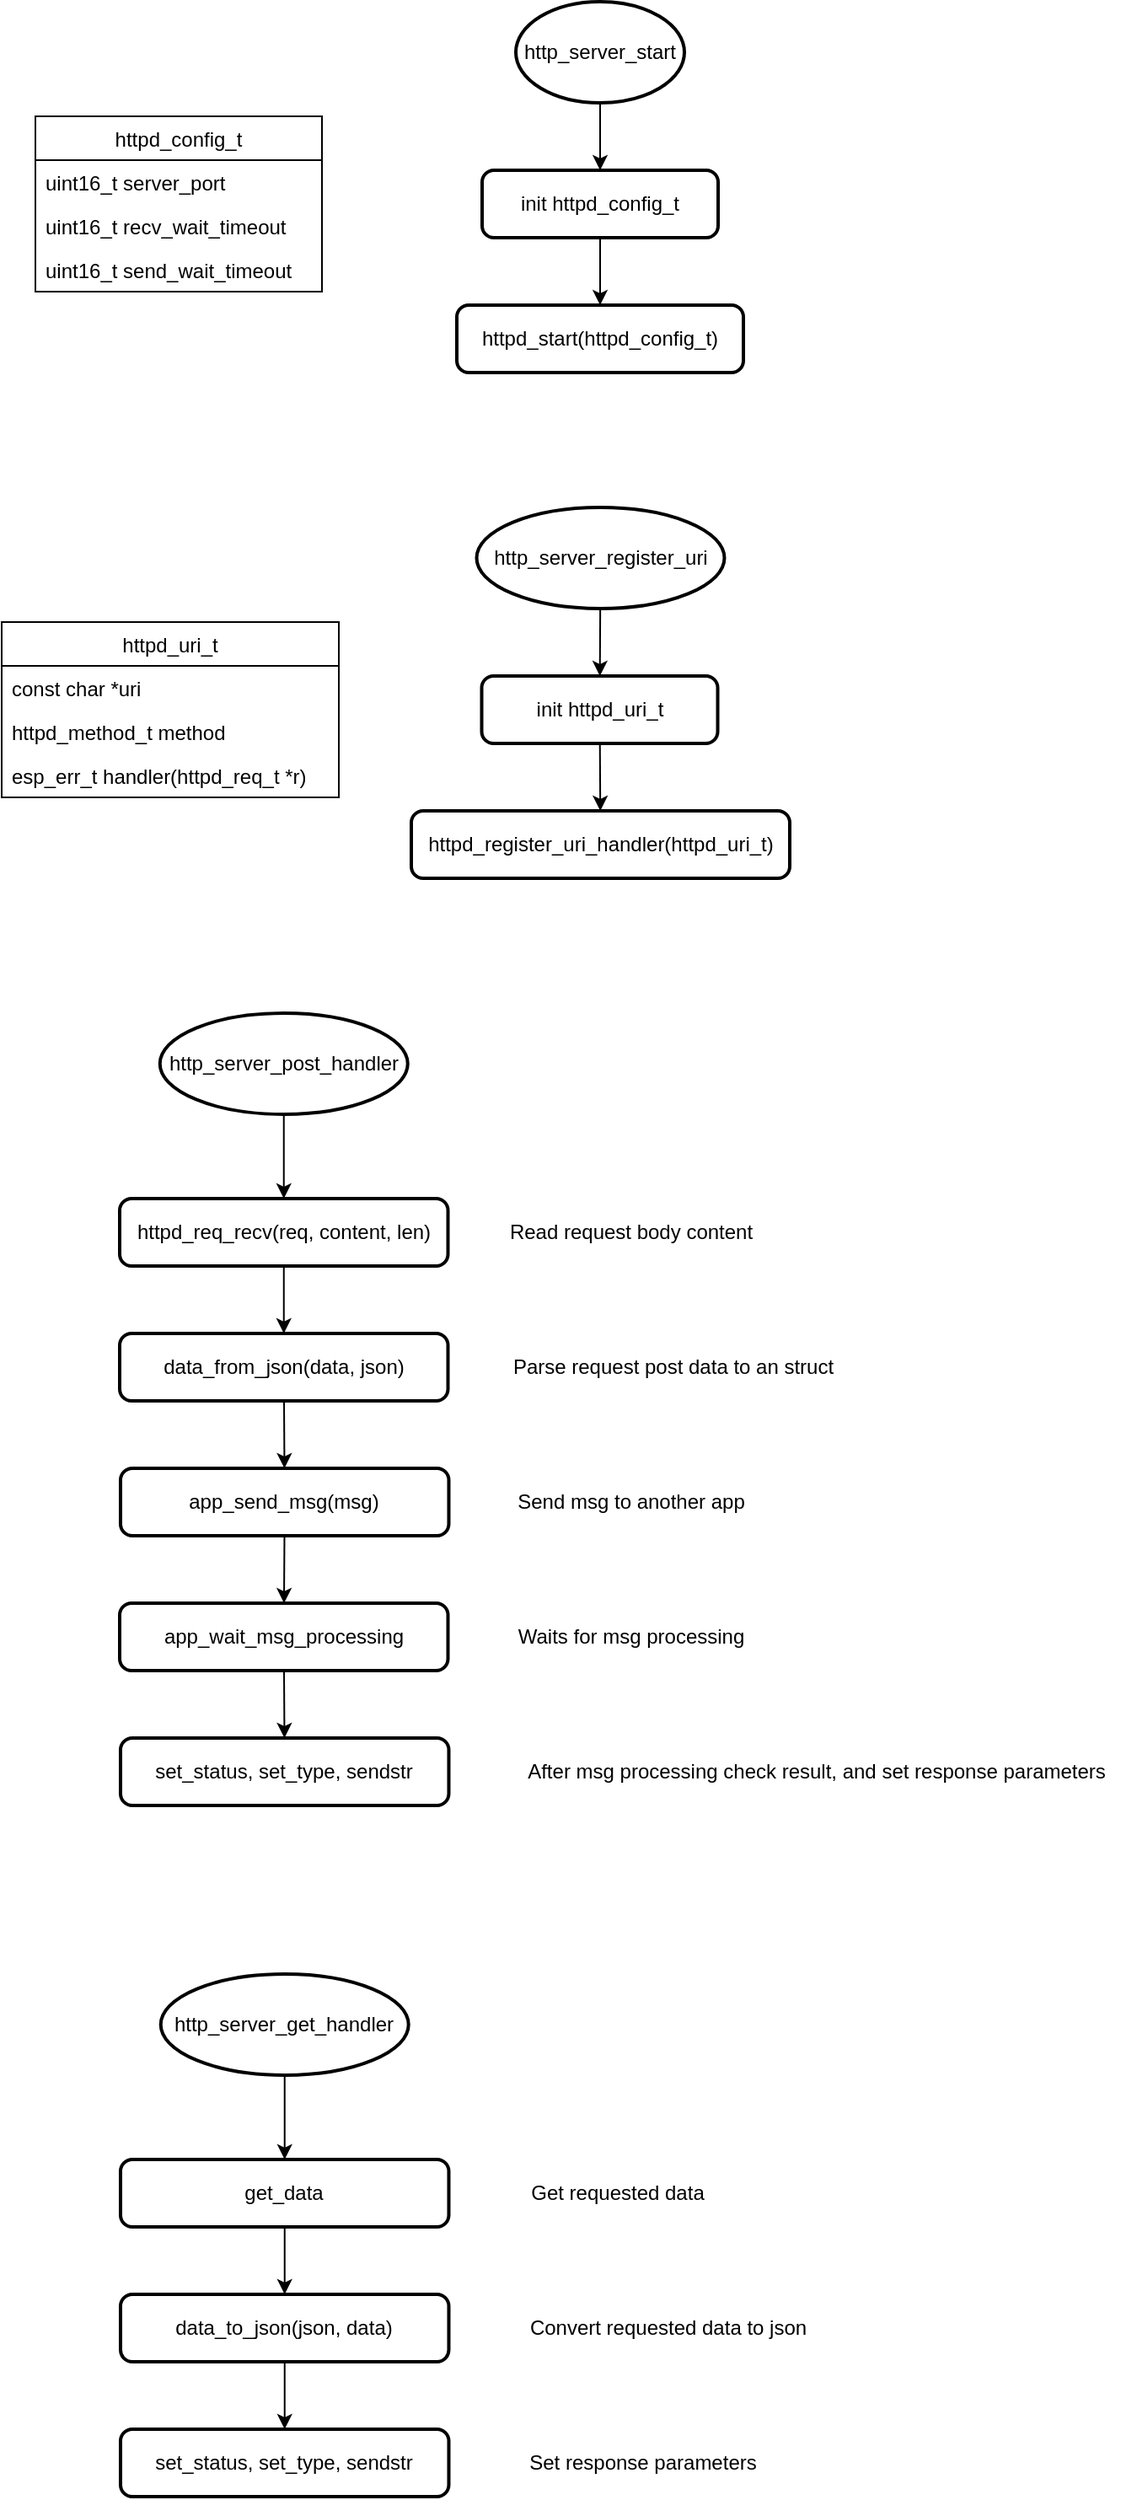 <mxfile>
    <diagram id="6DtWKZd62ZVtaGusaqdl" name="http_server">
        <mxGraphModel dx="2036" dy="632" grid="1" gridSize="10" guides="1" tooltips="1" connect="1" arrows="1" fold="1" page="1" pageScale="1" pageWidth="850" pageHeight="1100" math="0" shadow="0">
            <root>
                <mxCell id="eueUfSdCmA3u8m4OJzfh-0"/>
                <mxCell id="eueUfSdCmA3u8m4OJzfh-1" parent="eueUfSdCmA3u8m4OJzfh-0"/>
                <mxCell id="XxXt89t4WvsEOJDTN6ua-1" value="" style="edgeStyle=none;html=1;" edge="1" parent="eueUfSdCmA3u8m4OJzfh-1" source="eueUfSdCmA3u8m4OJzfh-2" target="XxXt89t4WvsEOJDTN6ua-0">
                    <mxGeometry relative="1" as="geometry"/>
                </mxCell>
                <mxCell id="eueUfSdCmA3u8m4OJzfh-2" value="http_server_start" style="strokeWidth=2;html=1;shape=mxgraph.flowchart.start_1;whiteSpace=wrap;" vertex="1" parent="eueUfSdCmA3u8m4OJzfh-1">
                    <mxGeometry x="375" y="70" width="100" height="60" as="geometry"/>
                </mxCell>
                <mxCell id="W7lCtU5l8TpqPTseyQ9o-1" value="" style="edgeStyle=none;html=1;" edge="1" parent="eueUfSdCmA3u8m4OJzfh-1" source="XxXt89t4WvsEOJDTN6ua-0" target="W7lCtU5l8TpqPTseyQ9o-0">
                    <mxGeometry relative="1" as="geometry"/>
                </mxCell>
                <mxCell id="XxXt89t4WvsEOJDTN6ua-0" value="init httpd_config_t" style="rounded=1;whiteSpace=wrap;html=1;absoluteArcSize=1;arcSize=14;strokeWidth=2;" vertex="1" parent="eueUfSdCmA3u8m4OJzfh-1">
                    <mxGeometry x="355" y="170" width="140" height="40" as="geometry"/>
                </mxCell>
                <mxCell id="W7lCtU5l8TpqPTseyQ9o-0" value="httpd_start(httpd_config_t)" style="rounded=1;whiteSpace=wrap;html=1;absoluteArcSize=1;arcSize=14;strokeWidth=2;" vertex="1" parent="eueUfSdCmA3u8m4OJzfh-1">
                    <mxGeometry x="340" y="250" width="170" height="40" as="geometry"/>
                </mxCell>
                <mxCell id="y8tMev-vbKiiozqD5wFg-0" value="" style="edgeStyle=none;html=1;" edge="1" parent="eueUfSdCmA3u8m4OJzfh-1" source="W7lCtU5l8TpqPTseyQ9o-2" target="W7lCtU5l8TpqPTseyQ9o-3">
                    <mxGeometry relative="1" as="geometry"/>
                </mxCell>
                <mxCell id="W7lCtU5l8TpqPTseyQ9o-2" value="http_server_register_uri" style="strokeWidth=2;html=1;shape=mxgraph.flowchart.start_1;whiteSpace=wrap;" vertex="1" parent="eueUfSdCmA3u8m4OJzfh-1">
                    <mxGeometry x="351.75" y="370" width="147" height="60" as="geometry"/>
                </mxCell>
                <mxCell id="Y_LaH2_DtXj0bOFf72sI-1" value="" style="edgeStyle=none;html=1;" edge="1" parent="eueUfSdCmA3u8m4OJzfh-1" source="W7lCtU5l8TpqPTseyQ9o-3" target="Y_LaH2_DtXj0bOFf72sI-0">
                    <mxGeometry relative="1" as="geometry"/>
                </mxCell>
                <mxCell id="W7lCtU5l8TpqPTseyQ9o-3" value="init httpd_uri_t" style="rounded=1;whiteSpace=wrap;html=1;absoluteArcSize=1;arcSize=14;strokeWidth=2;" vertex="1" parent="eueUfSdCmA3u8m4OJzfh-1">
                    <mxGeometry x="354.75" y="470" width="140" height="40" as="geometry"/>
                </mxCell>
                <mxCell id="Y_LaH2_DtXj0bOFf72sI-0" value="httpd_register_uri_handler(httpd_uri_t)" style="rounded=1;whiteSpace=wrap;html=1;absoluteArcSize=1;arcSize=14;strokeWidth=2;" vertex="1" parent="eueUfSdCmA3u8m4OJzfh-1">
                    <mxGeometry x="313" y="550" width="224.5" height="40" as="geometry"/>
                </mxCell>
                <mxCell id="eVOoLpJBTYLzl5DKdqxp-0" value="httpd_config_t" style="swimlane;fontStyle=0;childLayout=stackLayout;horizontal=1;startSize=26;fillColor=none;horizontalStack=0;resizeParent=1;resizeParentMax=0;resizeLast=0;collapsible=1;marginBottom=0;" vertex="1" parent="eueUfSdCmA3u8m4OJzfh-1">
                    <mxGeometry x="90" y="138" width="170" height="104" as="geometry"/>
                </mxCell>
                <mxCell id="eVOoLpJBTYLzl5DKdqxp-1" value="uint16_t server_port" style="text;strokeColor=none;fillColor=none;align=left;verticalAlign=top;spacingLeft=4;spacingRight=4;overflow=hidden;rotatable=0;points=[[0,0.5],[1,0.5]];portConstraint=eastwest;" vertex="1" parent="eVOoLpJBTYLzl5DKdqxp-0">
                    <mxGeometry y="26" width="170" height="26" as="geometry"/>
                </mxCell>
                <mxCell id="eVOoLpJBTYLzl5DKdqxp-2" value="uint16_t recv_wait_timeout" style="text;strokeColor=none;fillColor=none;align=left;verticalAlign=top;spacingLeft=4;spacingRight=4;overflow=hidden;rotatable=0;points=[[0,0.5],[1,0.5]];portConstraint=eastwest;" vertex="1" parent="eVOoLpJBTYLzl5DKdqxp-0">
                    <mxGeometry y="52" width="170" height="26" as="geometry"/>
                </mxCell>
                <mxCell id="eVOoLpJBTYLzl5DKdqxp-4" value="uint16_t send_wait_timeout" style="text;strokeColor=none;fillColor=none;align=left;verticalAlign=top;spacingLeft=4;spacingRight=4;overflow=hidden;rotatable=0;points=[[0,0.5],[1,0.5]];portConstraint=eastwest;" vertex="1" parent="eVOoLpJBTYLzl5DKdqxp-0">
                    <mxGeometry y="78" width="170" height="26" as="geometry"/>
                </mxCell>
                <mxCell id="eVOoLpJBTYLzl5DKdqxp-5" value="httpd_uri_t" style="swimlane;fontStyle=0;childLayout=stackLayout;horizontal=1;startSize=26;fillColor=none;horizontalStack=0;resizeParent=1;resizeParentMax=0;resizeLast=0;collapsible=1;marginBottom=0;" vertex="1" parent="eueUfSdCmA3u8m4OJzfh-1">
                    <mxGeometry x="70" y="438" width="200" height="104" as="geometry"/>
                </mxCell>
                <mxCell id="eVOoLpJBTYLzl5DKdqxp-6" value="const char *uri" style="text;strokeColor=none;fillColor=none;align=left;verticalAlign=top;spacingLeft=4;spacingRight=4;overflow=hidden;rotatable=0;points=[[0,0.5],[1,0.5]];portConstraint=eastwest;" vertex="1" parent="eVOoLpJBTYLzl5DKdqxp-5">
                    <mxGeometry y="26" width="200" height="26" as="geometry"/>
                </mxCell>
                <mxCell id="eVOoLpJBTYLzl5DKdqxp-7" value="httpd_method_t method" style="text;strokeColor=none;fillColor=none;align=left;verticalAlign=top;spacingLeft=4;spacingRight=4;overflow=hidden;rotatable=0;points=[[0,0.5],[1,0.5]];portConstraint=eastwest;" vertex="1" parent="eVOoLpJBTYLzl5DKdqxp-5">
                    <mxGeometry y="52" width="200" height="26" as="geometry"/>
                </mxCell>
                <mxCell id="eVOoLpJBTYLzl5DKdqxp-8" value="esp_err_t handler(httpd_req_t *r)" style="text;strokeColor=none;fillColor=none;align=left;verticalAlign=top;spacingLeft=4;spacingRight=4;overflow=hidden;rotatable=0;points=[[0,0.5],[1,0.5]];portConstraint=eastwest;" vertex="1" parent="eVOoLpJBTYLzl5DKdqxp-5">
                    <mxGeometry y="78" width="200" height="26" as="geometry"/>
                </mxCell>
                <mxCell id="eVOoLpJBTYLzl5DKdqxp-11" value="" style="edgeStyle=none;html=1;" edge="1" parent="eueUfSdCmA3u8m4OJzfh-1" source="eVOoLpJBTYLzl5DKdqxp-9" target="eVOoLpJBTYLzl5DKdqxp-10">
                    <mxGeometry relative="1" as="geometry"/>
                </mxCell>
                <mxCell id="eVOoLpJBTYLzl5DKdqxp-9" value="http_server_post_handler" style="strokeWidth=2;html=1;shape=mxgraph.flowchart.start_1;whiteSpace=wrap;" vertex="1" parent="eueUfSdCmA3u8m4OJzfh-1">
                    <mxGeometry x="163.87" y="670" width="147" height="60" as="geometry"/>
                </mxCell>
                <mxCell id="eVOoLpJBTYLzl5DKdqxp-15" value="" style="edgeStyle=none;html=1;" edge="1" parent="eueUfSdCmA3u8m4OJzfh-1" source="eVOoLpJBTYLzl5DKdqxp-10" target="eVOoLpJBTYLzl5DKdqxp-14">
                    <mxGeometry relative="1" as="geometry"/>
                </mxCell>
                <mxCell id="eVOoLpJBTYLzl5DKdqxp-10" value="httpd_req_recv(req, content, len)" style="rounded=1;whiteSpace=wrap;html=1;absoluteArcSize=1;arcSize=14;strokeWidth=2;" vertex="1" parent="eueUfSdCmA3u8m4OJzfh-1">
                    <mxGeometry x="140" y="780" width="194.75" height="40" as="geometry"/>
                </mxCell>
                <mxCell id="eVOoLpJBTYLzl5DKdqxp-13" value="Read request body content" style="text;html=1;align=center;verticalAlign=middle;resizable=0;points=[];autosize=1;strokeColor=none;fillColor=none;" vertex="1" parent="eueUfSdCmA3u8m4OJzfh-1">
                    <mxGeometry x="362.62" y="790" width="160" height="20" as="geometry"/>
                </mxCell>
                <mxCell id="eVOoLpJBTYLzl5DKdqxp-18" value="" style="edgeStyle=none;html=1;" edge="1" parent="eueUfSdCmA3u8m4OJzfh-1" source="eVOoLpJBTYLzl5DKdqxp-14" target="eVOoLpJBTYLzl5DKdqxp-17">
                    <mxGeometry relative="1" as="geometry"/>
                </mxCell>
                <mxCell id="eVOoLpJBTYLzl5DKdqxp-14" value="data_from_json(data, json)" style="rounded=1;whiteSpace=wrap;html=1;absoluteArcSize=1;arcSize=14;strokeWidth=2;" vertex="1" parent="eueUfSdCmA3u8m4OJzfh-1">
                    <mxGeometry x="140" y="860" width="194.75" height="40" as="geometry"/>
                </mxCell>
                <mxCell id="eVOoLpJBTYLzl5DKdqxp-16" value="Parse request post data to an struct" style="text;html=1;align=center;verticalAlign=middle;resizable=0;points=[];autosize=1;strokeColor=none;fillColor=none;" vertex="1" parent="eueUfSdCmA3u8m4OJzfh-1">
                    <mxGeometry x="362.62" y="870" width="210" height="20" as="geometry"/>
                </mxCell>
                <mxCell id="eVOoLpJBTYLzl5DKdqxp-21" value="" style="edgeStyle=none;html=1;" edge="1" parent="eueUfSdCmA3u8m4OJzfh-1" source="eVOoLpJBTYLzl5DKdqxp-17" target="eVOoLpJBTYLzl5DKdqxp-20">
                    <mxGeometry relative="1" as="geometry"/>
                </mxCell>
                <mxCell id="eVOoLpJBTYLzl5DKdqxp-17" value="app_send_msg(msg)" style="rounded=1;whiteSpace=wrap;html=1;absoluteArcSize=1;arcSize=14;strokeWidth=2;" vertex="1" parent="eueUfSdCmA3u8m4OJzfh-1">
                    <mxGeometry x="140.49" y="940" width="194.75" height="40" as="geometry"/>
                </mxCell>
                <mxCell id="eVOoLpJBTYLzl5DKdqxp-19" value="Send msg to another app" style="text;html=1;align=center;verticalAlign=middle;resizable=0;points=[];autosize=1;strokeColor=none;fillColor=none;" vertex="1" parent="eueUfSdCmA3u8m4OJzfh-1">
                    <mxGeometry x="367.62" y="950" width="150" height="20" as="geometry"/>
                </mxCell>
                <mxCell id="eVOoLpJBTYLzl5DKdqxp-51" value="" style="edgeStyle=none;html=1;" edge="1" parent="eueUfSdCmA3u8m4OJzfh-1" source="eVOoLpJBTYLzl5DKdqxp-20" target="eVOoLpJBTYLzl5DKdqxp-50">
                    <mxGeometry relative="1" as="geometry"/>
                </mxCell>
                <mxCell id="eVOoLpJBTYLzl5DKdqxp-20" value="app_wait_msg_processing" style="rounded=1;whiteSpace=wrap;html=1;absoluteArcSize=1;arcSize=14;strokeWidth=2;" vertex="1" parent="eueUfSdCmA3u8m4OJzfh-1">
                    <mxGeometry x="140" y="1020" width="194.75" height="40" as="geometry"/>
                </mxCell>
                <mxCell id="eVOoLpJBTYLzl5DKdqxp-22" value="Waits for msg processing" style="text;html=1;align=center;verticalAlign=middle;resizable=0;points=[];autosize=1;strokeColor=none;fillColor=none;" vertex="1" parent="eueUfSdCmA3u8m4OJzfh-1">
                    <mxGeometry x="367.62" y="1030" width="150" height="20" as="geometry"/>
                </mxCell>
                <mxCell id="eVOoLpJBTYLzl5DKdqxp-36" value="" style="edgeStyle=none;html=1;" edge="1" parent="eueUfSdCmA3u8m4OJzfh-1" source="eVOoLpJBTYLzl5DKdqxp-37" target="eVOoLpJBTYLzl5DKdqxp-39">
                    <mxGeometry relative="1" as="geometry"/>
                </mxCell>
                <mxCell id="eVOoLpJBTYLzl5DKdqxp-37" value="http_server_get_handler" style="strokeWidth=2;html=1;shape=mxgraph.flowchart.start_1;whiteSpace=wrap;" vertex="1" parent="eueUfSdCmA3u8m4OJzfh-1">
                    <mxGeometry x="164.36" y="1240" width="147" height="60" as="geometry"/>
                </mxCell>
                <mxCell id="eVOoLpJBTYLzl5DKdqxp-38" value="" style="edgeStyle=none;html=1;" edge="1" parent="eueUfSdCmA3u8m4OJzfh-1" source="eVOoLpJBTYLzl5DKdqxp-39" target="eVOoLpJBTYLzl5DKdqxp-42">
                    <mxGeometry relative="1" as="geometry"/>
                </mxCell>
                <mxCell id="eVOoLpJBTYLzl5DKdqxp-39" value="get_data" style="rounded=1;whiteSpace=wrap;html=1;absoluteArcSize=1;arcSize=14;strokeWidth=2;" vertex="1" parent="eueUfSdCmA3u8m4OJzfh-1">
                    <mxGeometry x="140.49" y="1350" width="194.75" height="40" as="geometry"/>
                </mxCell>
                <mxCell id="eVOoLpJBTYLzl5DKdqxp-40" value="Get requested data" style="text;html=1;align=center;verticalAlign=middle;resizable=0;points=[];autosize=1;strokeColor=none;fillColor=none;" vertex="1" parent="eueUfSdCmA3u8m4OJzfh-1">
                    <mxGeometry x="375.49" y="1360" width="120" height="20" as="geometry"/>
                </mxCell>
                <mxCell id="eVOoLpJBTYLzl5DKdqxp-54" value="" style="edgeStyle=none;html=1;" edge="1" parent="eueUfSdCmA3u8m4OJzfh-1" source="eVOoLpJBTYLzl5DKdqxp-42" target="eVOoLpJBTYLzl5DKdqxp-53">
                    <mxGeometry relative="1" as="geometry"/>
                </mxCell>
                <mxCell id="eVOoLpJBTYLzl5DKdqxp-42" value="data_to_json(json, data)" style="rounded=1;whiteSpace=wrap;html=1;absoluteArcSize=1;arcSize=14;strokeWidth=2;" vertex="1" parent="eueUfSdCmA3u8m4OJzfh-1">
                    <mxGeometry x="140.49" y="1430" width="194.75" height="40" as="geometry"/>
                </mxCell>
                <mxCell id="eVOoLpJBTYLzl5DKdqxp-43" value="Convert requested data to json" style="text;html=1;align=center;verticalAlign=middle;resizable=0;points=[];autosize=1;strokeColor=none;fillColor=none;" vertex="1" parent="eueUfSdCmA3u8m4OJzfh-1">
                    <mxGeometry x="375.49" y="1440" width="180" height="20" as="geometry"/>
                </mxCell>
                <mxCell id="eVOoLpJBTYLzl5DKdqxp-50" value="set_status, set_type, sendstr" style="rounded=1;whiteSpace=wrap;html=1;absoluteArcSize=1;arcSize=14;strokeWidth=2;" vertex="1" parent="eueUfSdCmA3u8m4OJzfh-1">
                    <mxGeometry x="140.49" y="1100" width="194.75" height="40" as="geometry"/>
                </mxCell>
                <mxCell id="eVOoLpJBTYLzl5DKdqxp-52" value="After msg processing check result, and set response parameters" style="text;html=1;align=center;verticalAlign=middle;resizable=0;points=[];autosize=1;strokeColor=none;fillColor=none;" vertex="1" parent="eueUfSdCmA3u8m4OJzfh-1">
                    <mxGeometry x="372.62" y="1110" width="360" height="20" as="geometry"/>
                </mxCell>
                <mxCell id="eVOoLpJBTYLzl5DKdqxp-53" value="set_status, set_type, sendstr" style="rounded=1;whiteSpace=wrap;html=1;absoluteArcSize=1;arcSize=14;strokeWidth=2;" vertex="1" parent="eueUfSdCmA3u8m4OJzfh-1">
                    <mxGeometry x="140.49" y="1510" width="194.75" height="40" as="geometry"/>
                </mxCell>
                <mxCell id="eVOoLpJBTYLzl5DKdqxp-57" value="Set response parameters" style="text;html=1;align=center;verticalAlign=middle;resizable=0;points=[];autosize=1;strokeColor=none;fillColor=none;" vertex="1" parent="eueUfSdCmA3u8m4OJzfh-1">
                    <mxGeometry x="375.49" y="1520" width="150" height="20" as="geometry"/>
                </mxCell>
            </root>
        </mxGraphModel>
    </diagram>
    <diagram id="ffVDMKHjE_Snzf3Vl014" name="net_app">
        <mxGraphModel dx="1731" dy="537" grid="1" gridSize="10" guides="1" tooltips="1" connect="1" arrows="1" fold="1" page="1" pageScale="1" pageWidth="850" pageHeight="1100" math="0" shadow="0">
            <root>
                <mxCell id="0"/>
                <mxCell id="1" parent="0"/>
                <mxCell id="17" value="" style="edgeStyle=none;html=1;" parent="1" source="8" target="10" edge="1">
                    <mxGeometry relative="1" as="geometry"/>
                </mxCell>
                <mxCell id="8" value="Msg Received&lt;br&gt;on Queue" style="shape=parallelogram;html=1;strokeWidth=2;perimeter=parallelogramPerimeter;whiteSpace=wrap;rounded=1;arcSize=12;size=0.23;" parent="1" vertex="1">
                    <mxGeometry x="328" y="153" width="120" height="50" as="geometry"/>
                </mxCell>
                <mxCell id="18" value="" style="edgeStyle=none;html=1;" parent="1" source="10" target="11" edge="1">
                    <mxGeometry relative="1" as="geometry"/>
                </mxCell>
                <mxCell id="25" value="" style="edgeStyle=none;html=1;" parent="1" source="10" target="24" edge="1">
                    <mxGeometry relative="1" as="geometry"/>
                </mxCell>
                <mxCell id="10" value="START&lt;br&gt;HTTP&lt;br&gt;SERVER" style="strokeWidth=2;html=1;shape=mxgraph.flowchart.decision;whiteSpace=wrap;" parent="1" vertex="1">
                    <mxGeometry x="338" y="243" width="100" height="100" as="geometry"/>
                </mxCell>
                <mxCell id="19" value="" style="edgeStyle=none;html=1;" parent="1" source="11" target="12" edge="1">
                    <mxGeometry relative="1" as="geometry"/>
                </mxCell>
                <mxCell id="27" value="" style="edgeStyle=none;html=1;" parent="1" source="11" target="26" edge="1">
                    <mxGeometry relative="1" as="geometry"/>
                </mxCell>
                <mxCell id="11" value="START&lt;br&gt;WIFI&lt;br&gt;AP" style="strokeWidth=2;html=1;shape=mxgraph.flowchart.decision;whiteSpace=wrap;" parent="1" vertex="1">
                    <mxGeometry x="338" y="383" width="100" height="100" as="geometry"/>
                </mxCell>
                <mxCell id="20" value="" style="edgeStyle=none;html=1;" parent="1" source="12" target="13" edge="1">
                    <mxGeometry relative="1" as="geometry"/>
                </mxCell>
                <mxCell id="29" value="" style="edgeStyle=none;html=1;" parent="1" source="12" target="28" edge="1">
                    <mxGeometry relative="1" as="geometry"/>
                </mxCell>
                <mxCell id="12" value="START&lt;br&gt;WIFI&lt;br&gt;STA" style="strokeWidth=2;html=1;shape=mxgraph.flowchart.decision;whiteSpace=wrap;" parent="1" vertex="1">
                    <mxGeometry x="338" y="523" width="100" height="100" as="geometry"/>
                </mxCell>
                <mxCell id="21" value="" style="edgeStyle=none;html=1;" parent="1" source="13" target="14" edge="1">
                    <mxGeometry relative="1" as="geometry"/>
                </mxCell>
                <mxCell id="31" value="" style="edgeStyle=none;html=1;" parent="1" source="13" target="30" edge="1">
                    <mxGeometry relative="1" as="geometry"/>
                </mxCell>
                <mxCell id="13" value="START&lt;br&gt;MQTT" style="strokeWidth=2;html=1;shape=mxgraph.flowchart.decision;whiteSpace=wrap;" parent="1" vertex="1">
                    <mxGeometry x="338" y="663" width="100" height="100" as="geometry"/>
                </mxCell>
                <mxCell id="22" value="" style="edgeStyle=none;html=1;" parent="1" source="14" target="15" edge="1">
                    <mxGeometry relative="1" as="geometry"/>
                </mxCell>
                <mxCell id="35" value="" style="edgeStyle=none;html=1;" parent="1" source="14" target="32" edge="1">
                    <mxGeometry relative="1" as="geometry"/>
                </mxCell>
                <mxCell id="14" value="SET&lt;br&gt;SETTINGS" style="strokeWidth=2;html=1;shape=mxgraph.flowchart.decision;whiteSpace=wrap;" parent="1" vertex="1">
                    <mxGeometry x="338" y="803" width="100" height="100" as="geometry"/>
                </mxCell>
                <mxCell id="23" value="" style="edgeStyle=none;html=1;" parent="1" source="15" target="16" edge="1">
                    <mxGeometry relative="1" as="geometry"/>
                </mxCell>
                <mxCell id="37" value="" style="edgeStyle=none;html=1;" parent="1" source="15" target="36" edge="1">
                    <mxGeometry relative="1" as="geometry"/>
                </mxCell>
                <mxCell id="15" value="SAVE&lt;br&gt;SETTINGS" style="strokeWidth=2;html=1;shape=mxgraph.flowchart.decision;whiteSpace=wrap;" parent="1" vertex="1">
                    <mxGeometry x="338" y="943" width="100" height="100" as="geometry"/>
                </mxCell>
                <mxCell id="44" value="" style="edgeStyle=none;html=1;" parent="1" source="16" target="38" edge="1">
                    <mxGeometry relative="1" as="geometry"/>
                </mxCell>
                <mxCell id="54" style="edgeStyle=orthogonalEdgeStyle;html=1;entryX=1;entryY=0.5;entryDx=0;entryDy=0;" parent="1" source="16" target="8" edge="1">
                    <mxGeometry relative="1" as="geometry">
                        <Array as="points">
                            <mxPoint x="748" y="1133"/>
                            <mxPoint x="748" y="178"/>
                        </Array>
                    </mxGeometry>
                </mxCell>
                <mxCell id="16" value="LOAD&lt;br&gt;SETTINGS" style="strokeWidth=2;html=1;shape=mxgraph.flowchart.decision;whiteSpace=wrap;" parent="1" vertex="1">
                    <mxGeometry x="338" y="1083" width="100" height="100" as="geometry"/>
                </mxCell>
                <mxCell id="47" style="edgeStyle=orthogonalEdgeStyle;html=1;entryX=1;entryY=0.5;entryDx=0;entryDy=0;" parent="1" source="24" target="8" edge="1">
                    <mxGeometry relative="1" as="geometry">
                        <Array as="points">
                            <mxPoint x="748" y="293"/>
                            <mxPoint x="748" y="178"/>
                        </Array>
                    </mxGeometry>
                </mxCell>
                <mxCell id="24" value="net_app_start_http_server" style="rounded=1;whiteSpace=wrap;html=1;absoluteArcSize=1;arcSize=14;strokeWidth=2;" parent="1" vertex="1">
                    <mxGeometry x="518" y="273" width="170" height="40" as="geometry"/>
                </mxCell>
                <mxCell id="48" style="edgeStyle=orthogonalEdgeStyle;html=1;entryX=1;entryY=0.5;entryDx=0;entryDy=0;" parent="1" source="26" target="8" edge="1">
                    <mxGeometry relative="1" as="geometry">
                        <Array as="points">
                            <mxPoint x="748" y="433"/>
                            <mxPoint x="748" y="178"/>
                        </Array>
                    </mxGeometry>
                </mxCell>
                <mxCell id="26" value="net_app_start_wifi_ap" style="rounded=1;whiteSpace=wrap;html=1;absoluteArcSize=1;arcSize=14;strokeWidth=2;" parent="1" vertex="1">
                    <mxGeometry x="518" y="413" width="170" height="40" as="geometry"/>
                </mxCell>
                <mxCell id="49" style="edgeStyle=orthogonalEdgeStyle;html=1;entryX=1;entryY=0.5;entryDx=0;entryDy=0;" parent="1" source="28" target="8" edge="1">
                    <mxGeometry relative="1" as="geometry">
                        <Array as="points">
                            <mxPoint x="748" y="573"/>
                            <mxPoint x="748" y="178"/>
                        </Array>
                    </mxGeometry>
                </mxCell>
                <mxCell id="28" value="net_app_start_wifi_sta" style="rounded=1;whiteSpace=wrap;html=1;absoluteArcSize=1;arcSize=14;strokeWidth=2;" parent="1" vertex="1">
                    <mxGeometry x="518" y="553" width="170" height="40" as="geometry"/>
                </mxCell>
                <mxCell id="50" style="edgeStyle=orthogonalEdgeStyle;html=1;entryX=1;entryY=0.5;entryDx=0;entryDy=0;" parent="1" source="30" target="8" edge="1">
                    <mxGeometry relative="1" as="geometry">
                        <Array as="points">
                            <mxPoint x="748" y="713"/>
                            <mxPoint x="748" y="178"/>
                        </Array>
                    </mxGeometry>
                </mxCell>
                <mxCell id="30" value="net_app_start_mqtt" style="rounded=1;whiteSpace=wrap;html=1;absoluteArcSize=1;arcSize=14;strokeWidth=2;" parent="1" vertex="1">
                    <mxGeometry x="518" y="693" width="170" height="40" as="geometry"/>
                </mxCell>
                <mxCell id="34" value="" style="edgeStyle=none;html=1;" parent="1" source="32" target="33" edge="1">
                    <mxGeometry relative="1" as="geometry"/>
                </mxCell>
                <mxCell id="32" value="net_app_start_wifi_sta" style="rounded=1;whiteSpace=wrap;html=1;absoluteArcSize=1;arcSize=14;strokeWidth=2;" parent="1" vertex="1">
                    <mxGeometry x="518" y="833" width="170" height="40" as="geometry"/>
                </mxCell>
                <mxCell id="52" style="edgeStyle=orthogonalEdgeStyle;html=1;entryX=1;entryY=0.5;entryDx=0;entryDy=0;" parent="1" source="33" target="8" edge="1">
                    <mxGeometry relative="1" as="geometry">
                        <Array as="points">
                            <mxPoint x="748" y="923"/>
                            <mxPoint x="748" y="178"/>
                        </Array>
                    </mxGeometry>
                </mxCell>
                <mxCell id="33" value="net_app_start_mqtt" style="rounded=1;whiteSpace=wrap;html=1;absoluteArcSize=1;arcSize=14;strokeWidth=2;" parent="1" vertex="1">
                    <mxGeometry x="518" y="903" width="170" height="40" as="geometry"/>
                </mxCell>
                <mxCell id="53" style="edgeStyle=orthogonalEdgeStyle;html=1;entryX=1;entryY=0.5;entryDx=0;entryDy=0;" parent="1" source="36" target="8" edge="1">
                    <mxGeometry relative="1" as="geometry">
                        <Array as="points">
                            <mxPoint x="748" y="993"/>
                            <mxPoint x="748" y="178"/>
                        </Array>
                    </mxGeometry>
                </mxCell>
                <mxCell id="36" value="net_app_save_settings" style="rounded=1;whiteSpace=wrap;html=1;absoluteArcSize=1;arcSize=14;strokeWidth=2;" parent="1" vertex="1">
                    <mxGeometry x="518" y="973" width="170" height="40" as="geometry"/>
                </mxCell>
                <mxCell id="45" style="edgeStyle=orthogonalEdgeStyle;html=1;entryX=0;entryY=0.5;entryDx=0;entryDy=0;entryPerimeter=0;" parent="1" source="38" target="14" edge="1">
                    <mxGeometry relative="1" as="geometry">
                        <Array as="points">
                            <mxPoint x="188" y="853"/>
                        </Array>
                    </mxGeometry>
                </mxCell>
                <mxCell id="38" value="net_app_load_settings" style="rounded=1;whiteSpace=wrap;html=1;absoluteArcSize=1;arcSize=14;strokeWidth=2;" parent="1" vertex="1">
                    <mxGeometry x="108" y="1113" width="170" height="40" as="geometry"/>
                </mxCell>
                <mxCell id="43" value="" style="edgeStyle=none;html=1;" parent="1" source="42" target="8" edge="1">
                    <mxGeometry relative="1" as="geometry"/>
                </mxCell>
                <mxCell id="42" value="net_app_start" style="strokeWidth=2;html=1;shape=mxgraph.flowchart.start_2;whiteSpace=wrap;" parent="1" vertex="1">
                    <mxGeometry x="338" y="63" width="100" height="50" as="geometry"/>
                </mxCell>
                <mxCell id="55" value="YES" style="text;html=1;align=center;verticalAlign=middle;resizable=0;points=[];autosize=1;strokeColor=none;fillColor=none;" parent="1" vertex="1">
                    <mxGeometry x="428" y="273" width="40" height="20" as="geometry"/>
                </mxCell>
                <mxCell id="56" value="YES" style="text;html=1;align=center;verticalAlign=middle;resizable=0;points=[];autosize=1;strokeColor=none;fillColor=none;" parent="1" vertex="1">
                    <mxGeometry x="428" y="413" width="40" height="20" as="geometry"/>
                </mxCell>
                <mxCell id="57" value="YES" style="text;html=1;align=center;verticalAlign=middle;resizable=0;points=[];autosize=1;strokeColor=none;fillColor=none;" parent="1" vertex="1">
                    <mxGeometry x="428" y="553" width="40" height="20" as="geometry"/>
                </mxCell>
                <mxCell id="58" value="YES" style="text;html=1;align=center;verticalAlign=middle;resizable=0;points=[];autosize=1;strokeColor=none;fillColor=none;" parent="1" vertex="1">
                    <mxGeometry x="428" y="693" width="40" height="20" as="geometry"/>
                </mxCell>
                <mxCell id="59" value="YES" style="text;html=1;align=center;verticalAlign=middle;resizable=0;points=[];autosize=1;strokeColor=none;fillColor=none;" parent="1" vertex="1">
                    <mxGeometry x="428" y="833" width="40" height="20" as="geometry"/>
                </mxCell>
                <mxCell id="60" value="YES" style="text;html=1;align=center;verticalAlign=middle;resizable=0;points=[];autosize=1;strokeColor=none;fillColor=none;" parent="1" vertex="1">
                    <mxGeometry x="428" y="973" width="40" height="20" as="geometry"/>
                </mxCell>
                <mxCell id="62" value="NO" style="text;html=1;align=center;verticalAlign=middle;resizable=0;points=[];autosize=1;strokeColor=none;fillColor=none;" parent="1" vertex="1">
                    <mxGeometry x="393" y="343" width="30" height="20" as="geometry"/>
                </mxCell>
                <mxCell id="63" value="NO" style="text;html=1;align=center;verticalAlign=middle;resizable=0;points=[];autosize=1;strokeColor=none;fillColor=none;" parent="1" vertex="1">
                    <mxGeometry x="393" y="483" width="30" height="20" as="geometry"/>
                </mxCell>
                <mxCell id="64" value="NO" style="text;html=1;align=center;verticalAlign=middle;resizable=0;points=[];autosize=1;strokeColor=none;fillColor=none;" parent="1" vertex="1">
                    <mxGeometry x="393" y="623" width="30" height="20" as="geometry"/>
                </mxCell>
                <mxCell id="65" value="NO" style="text;html=1;align=center;verticalAlign=middle;resizable=0;points=[];autosize=1;strokeColor=none;fillColor=none;" parent="1" vertex="1">
                    <mxGeometry x="393" y="763" width="30" height="20" as="geometry"/>
                </mxCell>
                <mxCell id="66" value="NO" style="text;html=1;align=center;verticalAlign=middle;resizable=0;points=[];autosize=1;strokeColor=none;fillColor=none;" parent="1" vertex="1">
                    <mxGeometry x="393" y="903" width="30" height="20" as="geometry"/>
                </mxCell>
                <mxCell id="67" value="NO" style="text;html=1;align=center;verticalAlign=middle;resizable=0;points=[];autosize=1;strokeColor=none;fillColor=none;" parent="1" vertex="1">
                    <mxGeometry x="393" y="1043" width="30" height="20" as="geometry"/>
                </mxCell>
                <mxCell id="68" value="YES" style="text;html=1;align=center;verticalAlign=middle;resizable=0;points=[];autosize=1;strokeColor=none;fillColor=none;" parent="1" vertex="1">
                    <mxGeometry x="298" y="1113" width="40" height="20" as="geometry"/>
                </mxCell>
                <mxCell id="69" value="NO" style="text;html=1;align=center;verticalAlign=middle;resizable=0;points=[];autosize=1;strokeColor=none;fillColor=none;" parent="1" vertex="1">
                    <mxGeometry x="438" y="1113" width="30" height="20" as="geometry"/>
                </mxCell>
                <mxCell id="71" value="net_app_queue_msg_t" style="swimlane;fontStyle=0;childLayout=stackLayout;horizontal=1;startSize=26;fillColor=none;horizontalStack=0;resizeParent=1;resizeParentMax=0;resizeLast=0;collapsible=1;marginBottom=0;" parent="1" vertex="1">
                    <mxGeometry x="80" y="139" width="170" height="78" as="geometry"/>
                </mxCell>
                <mxCell id="72" value="net_app_msg_id_t id" style="text;strokeColor=none;fillColor=none;align=left;verticalAlign=top;spacingLeft=4;spacingRight=4;overflow=hidden;rotatable=0;points=[[0,0.5],[1,0.5]];portConstraint=eastwest;" parent="71" vertex="1">
                    <mxGeometry y="26" width="170" height="26" as="geometry"/>
                </mxCell>
                <mxCell id="73" value="net_app_msg_data_t data" style="text;strokeColor=none;fillColor=none;align=left;verticalAlign=top;spacingLeft=4;spacingRight=4;overflow=hidden;rotatable=0;points=[[0,0.5],[1,0.5]];portConstraint=eastwest;" parent="71" vertex="1">
                    <mxGeometry y="52" width="170" height="26" as="geometry"/>
                </mxCell>
            </root>
        </mxGraphModel>
    </diagram>
</mxfile>